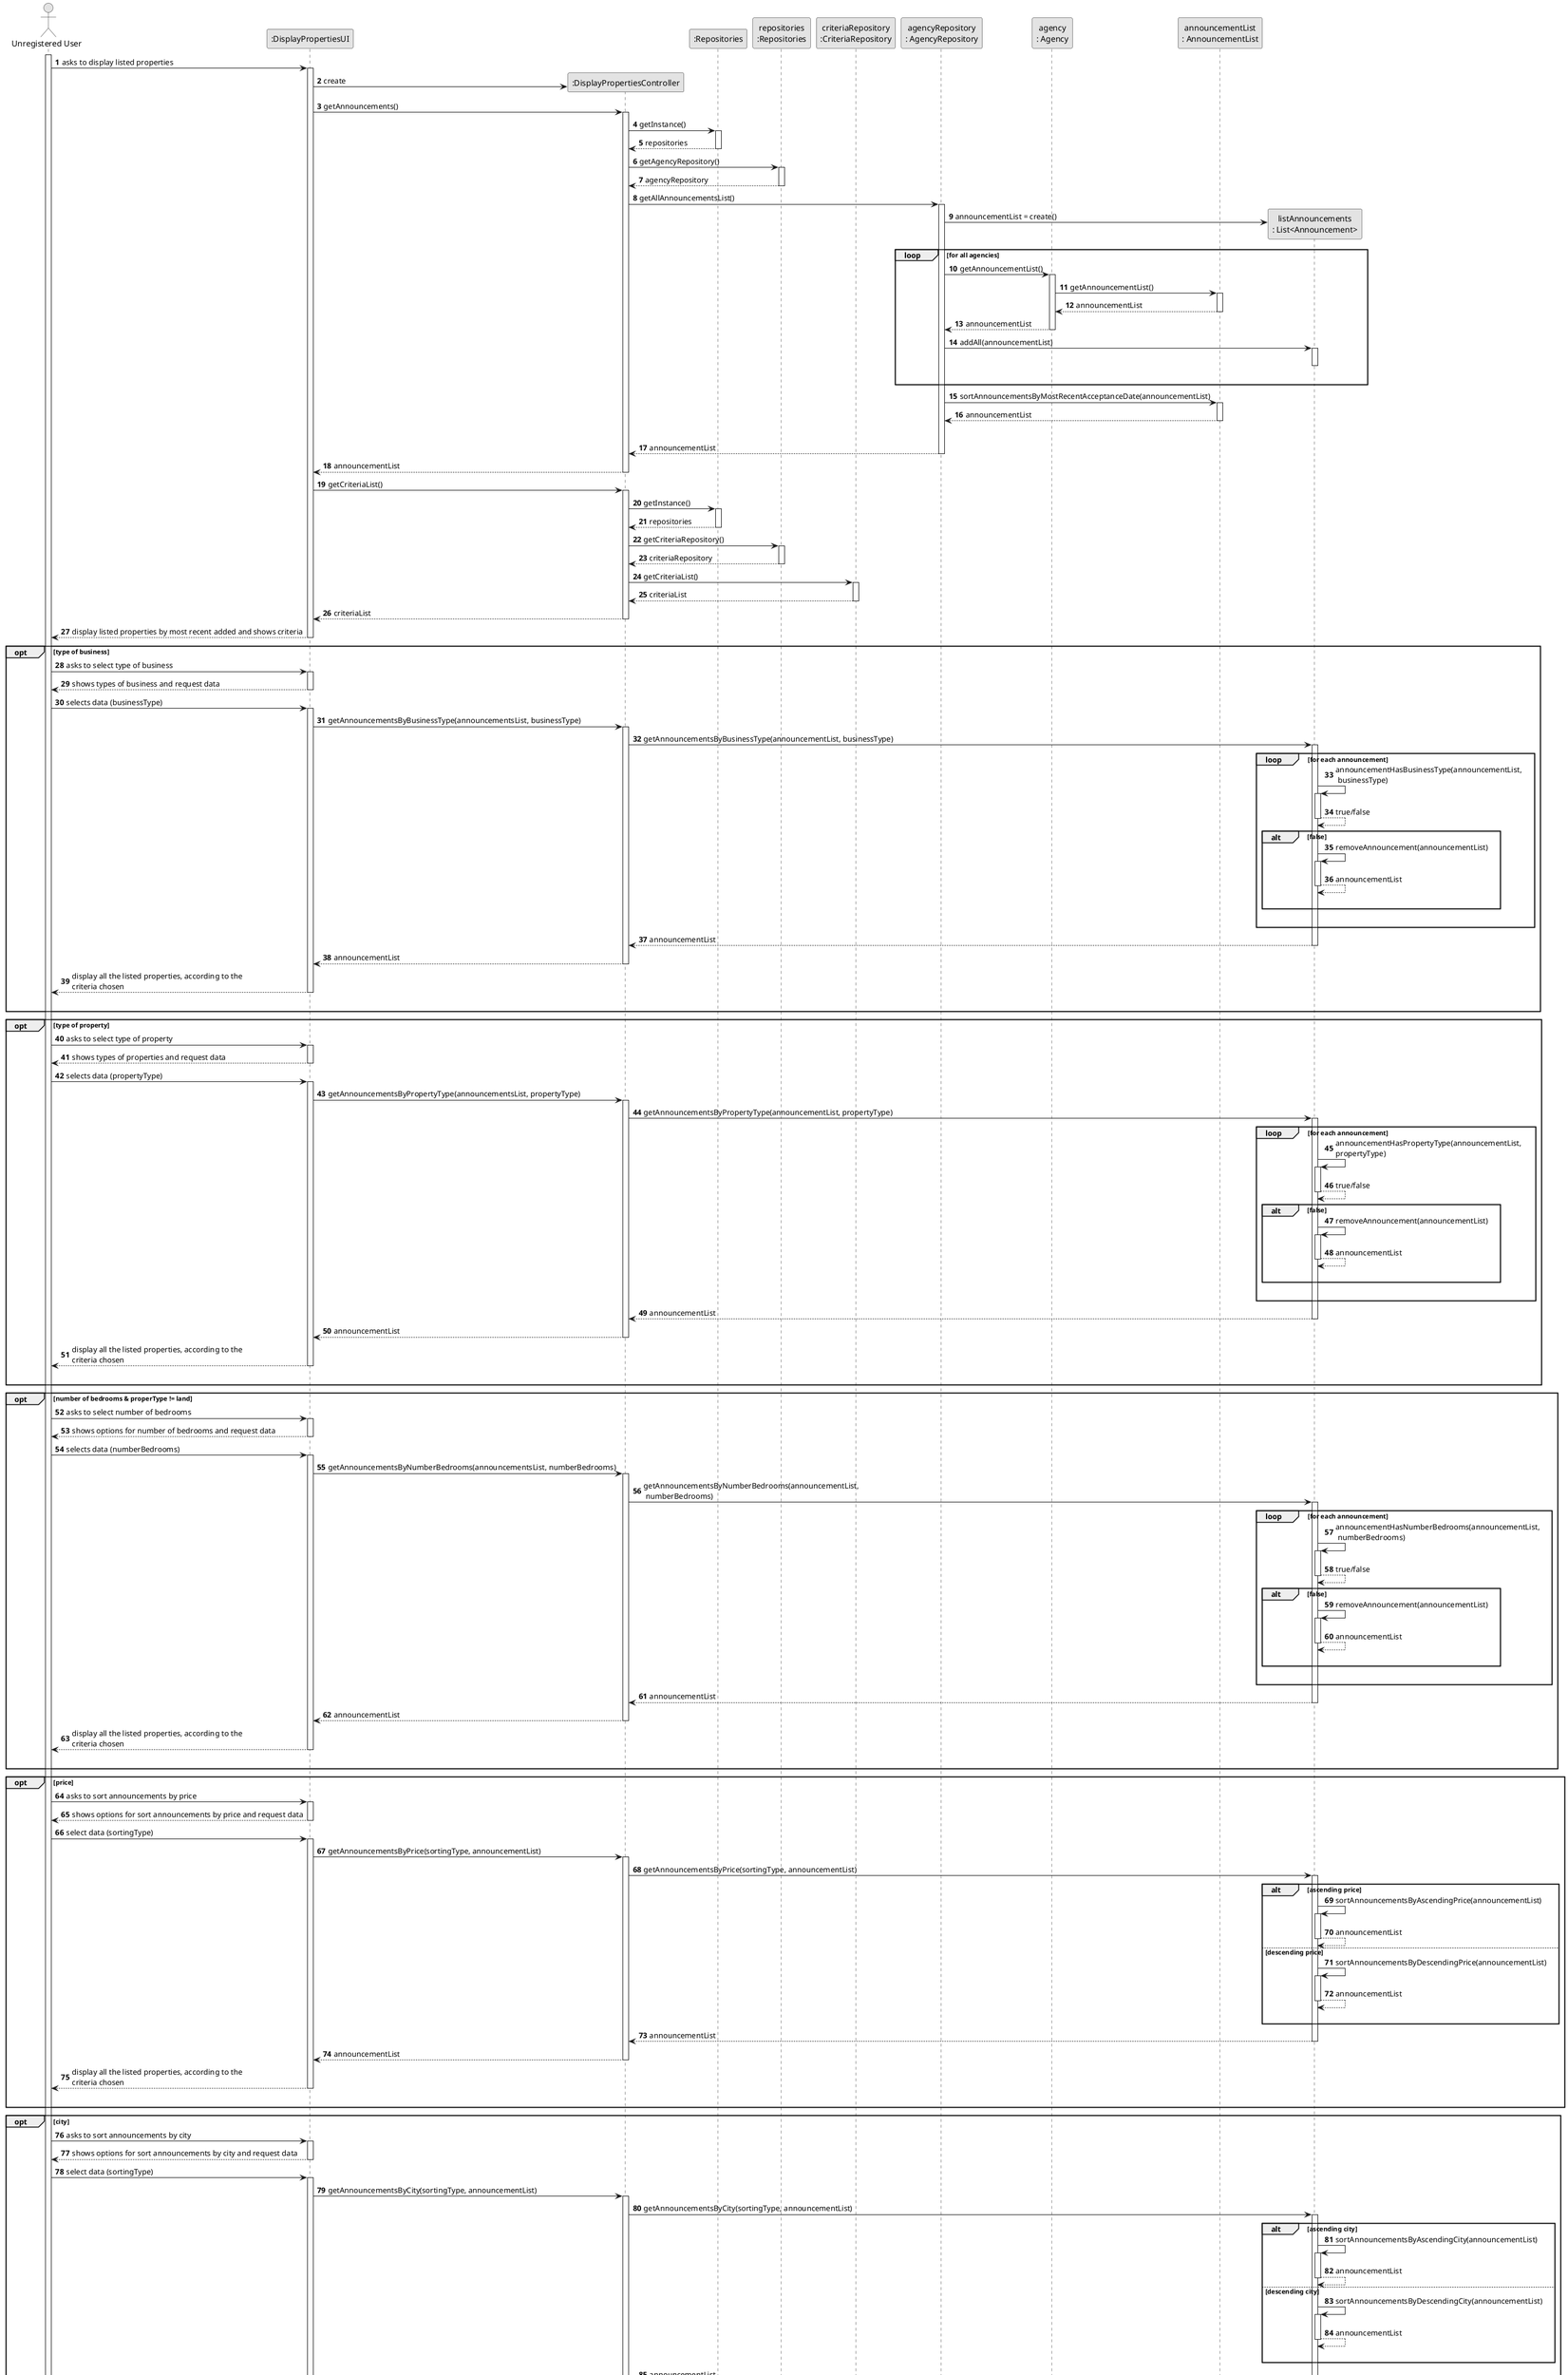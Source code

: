 @startuml
skinparam monochrome true
skinparam packageStyle rectangle
skinparam shadowing false

autonumber

'hide footbox
actor "Unregistered User" as User
participant ":DisplayPropertiesUI" as UI
participant ":DisplayPropertiesController" as CTRL
participant ":Repositories" as RepositorySingleton
participant "repositories\n:Repositories" as PLAT
participant "criteriaRepository\n:CriteriaRepository" as CRITERIAREP
participant "agencyRepository\n: AgencyRepository" as AGENCYREP
participant "agency\n: Agency" as AGENCY
participant "announcementList\n: AnnouncementList" as LISTCLASS
participant "listAnnouncements\n: List<Announcement>" as AnnounceList


activate User

    User -> UI : asks to display listed properties
    activate UI

    UI -> CTRL** : create

    UI -> CTRL : getAnnouncements()
    activate CTRL

         CTRL -> RepositorySingleton : getInstance()
         activate RepositorySingleton

         RepositorySingleton --> CTRL: repositories
         deactivate RepositorySingleton

         CTRL -> PLAT : getAgencyRepository()
         activate PLAT

         PLAT --> CTRL : agencyRepository
         deactivate PLAT

'         CTRL -> AGENCYREP : getAgenciesList()
'         activate AGENCYREP
'
'         AGENCYREP --> CTRL : agencieslist
'         deactivate AGENCYREP


'         loop for each agency
'         CTRL -> CTRL : getAnnouncementList()
'         activate CTRL
'
'         CTRL -> AGENCY : getAnnouncementList()
'         activate AGENCY
'
'         AGENCY --> CTRL : announcementList
'         deactivate AGENCY
'
'         CTRL --> CTRL : add(announcementList)
'         deactivate CTRL
'         |||
'         end

         CTRL -> AGENCYREP : getAllAnnouncementsList()
                 activate AGENCYREP

                 AGENCYREP -> AnnounceList** : announcementList = create()

                loop for all agencies

                     AGENCYREP -> AGENCY : getAnnouncementList()
                     activate AGENCY

                     AGENCY -> LISTCLASS : getAnnouncementList()
                     activate LISTCLASS

                         LISTCLASS --> AGENCY : announcementList
                     deactivate LISTCLASS

                         AGENCY --> AGENCYREP : announcementList
                     deactivate AGENCY
                     AGENCYREP -> AnnounceList : addAll(announcementList)
                     activate AnnounceList
                     deactivate AnnounceList
         |||
                end loop

                     AGENCYREP -> LISTCLASS : sortAnnouncementsByMostRecentAcceptanceDate(announcementList)
                     activate LISTCLASS

                         LISTCLASS --> AGENCYREP : announcementList
                     deactivate LISTCLASS
         |||


                     AGENCYREP --> CTRL : announcementList
                 deactivate AGENCYREP

'         CTRL -> LISTCLASS : getAnnouncementsByMostRecentAdded(announcementList)
'         activate LISTCLASS
'
'         LISTCLASS -> LISTCLASS : sortByMostRecentAdded(announcementList)
'         activate LISTCLASS

'         LISTCLASS --> LISTCLASS : announcementList
'         deactivate LISTCLASS
'
'         LISTCLASS --> CTRL : announcementList
'         deactivate LISTCLASS

'         CTRL -> CTRL : sortByMostRecentAdded(announcementList)
'         activate CTRL
'         deactivate CTRL
'
'         CTRL -> CTRL : announcementList
'         activate CTRL
'         deactivate CTRL

         CTRL --> UI : announcementList
         deactivate CTRL

         UI -> CTRL : getCriteriaList()
         activate CTRL

             'CTRL -> FILTERS : getFilters()
             'activate FILTERS

             CTRL -> RepositorySingleton : getInstance()
             activate RepositorySingleton

             RepositorySingleton --> CTRL: repositories
             deactivate RepositorySingleton

             CTRL -> PLAT : getCriteriaRepository()
             activate PLAT

             PLAT --> CTRL: criteriaRepository
             deactivate PLAT

             CTRL -> CRITERIAREP : getCriteriaList()
             activate CRITERIAREP

             CRITERIAREP --> CTRL : criteriaList
             deactivate CRITERIAREP

         CTRL --> UI : criteriaList
         deactivate CTRL

    UI --> User : display listed properties by most recent added and shows criteria
    deactivate UI


    opt type of business

        User -> UI : asks to select type of business
        activate UI

        UI --> User : shows types of business and request data
        deactivate UI

        User -> UI : selects data (businessType)
        activate UI

        UI -> CTRL :  getAnnouncementsByBusinessType(announcementsList, businessType)
        activate CTRL

        CTRL -> AnnounceList : getAnnouncementsByBusinessType(announcementList, businessType)
        activate AnnounceList

        loop for each announcement

            AnnounceList -> AnnounceList : announcementHasBusinessType(announcementList,\n businessType)
            activate AnnounceList

            AnnounceList --> AnnounceList: true/false
            deactivate AnnounceList

            alt false
            AnnounceList -> AnnounceList : removeAnnouncement(announcementList)
            activate AnnounceList

            AnnounceList --> AnnounceList: announcementList
            deactivate AnnounceList
            |||
           end
        |||
        end

        AnnounceList --> CTRL : announcementList
        deactivate AnnounceList

        CTRL --> UI : announcementList
        deactivate CTRL

        UI --> User : display all the listed properties, according to the \ncriteria chosen
        deactivate UI
            |||
    end

    opt type of property
        User -> UI : asks to select type of property
        activate UI

        UI --> User : shows types of properties and request data
        deactivate UI

        User -> UI : selects data (propertyType)
        activate UI

    UI -> CTRL :  getAnnouncementsByPropertyType(announcementsList, propertyType)
    activate CTRL


    CTRL -> AnnounceList : getAnnouncementsByPropertyType(announcementList, propertyType)
    activate AnnounceList

    loop for each announcement
        AnnounceList -> AnnounceList : announcementHasPropertyType(announcementList, \npropertyType)
        activate AnnounceList

        AnnounceList --> AnnounceList: true/false
        deactivate AnnounceList

        alt false
            AnnounceList -> AnnounceList : removeAnnouncement(announcementList)
            activate AnnounceList

            AnnounceList --> AnnounceList: announcementList
            deactivate AnnounceList
        |||
        end
        |||
    end

        AnnounceList --> CTRL : announcementList
        deactivate AnnounceList


        CTRL --> UI : announcementList
        deactivate CTRL

        UI --> User : display all the listed properties, according to the \ncriteria chosen
        deactivate UI
        |||
    end

    opt number of bedrooms & properType != land
        User -> UI : asks to select number of bedrooms
        activate UI

        UI --> User : shows options for number of bedrooms and request data
        deactivate UI

        User -> UI : selects data (numberBedrooms)
        activate UI

        UI -> CTRL :  getAnnouncementsByNumberBedrooms(announcementsList, numberBedrooms)
        activate CTRL

        CTRL -> AnnounceList : getAnnouncementsByNumberBedrooms(announcementList,\n numberBedrooms)
        activate AnnounceList

        loop for each announcement
            AnnounceList -> AnnounceList : announcementHasNumberBedrooms(announcementList,\n numberBedrooms)
            activate AnnounceList

            AnnounceList --> AnnounceList: true/false
            deactivate AnnounceList

            alt false
            AnnounceList -> AnnounceList : removeAnnouncement(announcementList)
            activate AnnounceList

            AnnounceList --> AnnounceList: announcementList
            deactivate AnnounceList
        |||
        end
    |||
    end

    AnnounceList --> CTRL : announcementList
    deactivate AnnounceList

    CTRL --> UI : announcementList
    deactivate CTRL

    UI --> User : display all the listed properties, according to the \ncriteria chosen
    deactivate UI
    |||
    end


    opt price
        User -> UI : asks to sort announcements by price
        activate UI

        UI --> User : shows options for sort announcements by price and request data
        deactivate UI

        User -> UI : select data (sortingType)
        activate UI

        UI -> CTRL : getAnnouncementsByPrice(sortingType, announcementList)
        activate CTRL

        CTRL -> AnnounceList : getAnnouncementsByPrice(sortingType, announcementList)
        activate AnnounceList


        alt ascending price

            AnnounceList -> AnnounceList : sortAnnouncementsByAscendingPrice(announcementList)
            activate AnnounceList

            AnnounceList --> AnnounceList : announcementList
            deactivate AnnounceList

            else descending price

            AnnounceList -> AnnounceList : sortAnnouncementsByDescendingPrice(announcementList)
            activate AnnounceList

            AnnounceList --> AnnounceList : announcementList
            deactivate AnnounceList

            |||
        end


        AnnounceList --> CTRL : announcementList
        deactivate AnnounceList

        CTRL --> UI : announcementList
        deactivate CTRL

        UI --> User : display all the listed properties, according to the \ncriteria chosen
        deactivate UI
    |||
    end

    opt city
        User -> UI : asks to sort announcements by city
        activate UI

        UI --> User : shows options for sort announcements by city and request data
        deactivate UI

        User -> UI : select data (sortingType)
        activate UI

        UI -> CTRL : getAnnouncementsByCity(sortingType, announcementList)
        activate CTRL

        CTRL -> AnnounceList : getAnnouncementsByCity(sortingType, announcementList)
        activate AnnounceList

        alt ascending city

            AnnounceList -> AnnounceList : sortAnnouncementsByAscendingCity(announcementList)
            activate AnnounceList

            AnnounceList --> AnnounceList : announcementList
            deactivate AnnounceList

            else descending city

            AnnounceList -> AnnounceList : sortAnnouncementsByDescendingCity(announcementList)
            activate AnnounceList

            AnnounceList --> AnnounceList : announcementList
            deactivate AnnounceList

        |||
        end


       AnnounceList --> CTRL : announcementList
       deactivate AnnounceList

       CTRL --> UI : announcementList
       deactivate CTRL

       UI --> User : display all the listed properties, according to the \ncriteria chosen
        deactivate UI
    |||
    end

    opt state
        User -> UI : asks to sort announcements by state
        activate UI

        UI --> User :  shows options for sort announcements by state and request data
        deactivate UI

        User -> UI : select data (sortingType)
        activate UI

        UI -> CTRL : getAnnouncementsByState(sortingType, announcementList)
        activate CTRL

        CTRL -> AnnounceList : getAnnouncementsByState(sortingType, announcementList)
        activate AnnounceList


        alt ascending state

            AnnounceList -> AnnounceList : sortAnnouncementsByAscendingState(announcementList)
            activate AnnounceList

            AnnounceList --> AnnounceList : announcementList
            deactivate AnnounceList

            else descending state

            AnnounceList -> AnnounceList : sortAnnouncementsByDescendingState(announcementList)
            activate AnnounceList

            AnnounceList --> AnnounceList : announcementList
            deactivate AnnounceList

        |||
        end


        AnnounceList --> CTRL : announcementList
        deactivate AnnounceList

        CTRL --> UI : announcementList
        deactivate CTRL

        UI --> User : display all the listed properties, according to the \ncriteria chosen
        deactivate UI
    |||
    end


deactivate User

@enduml